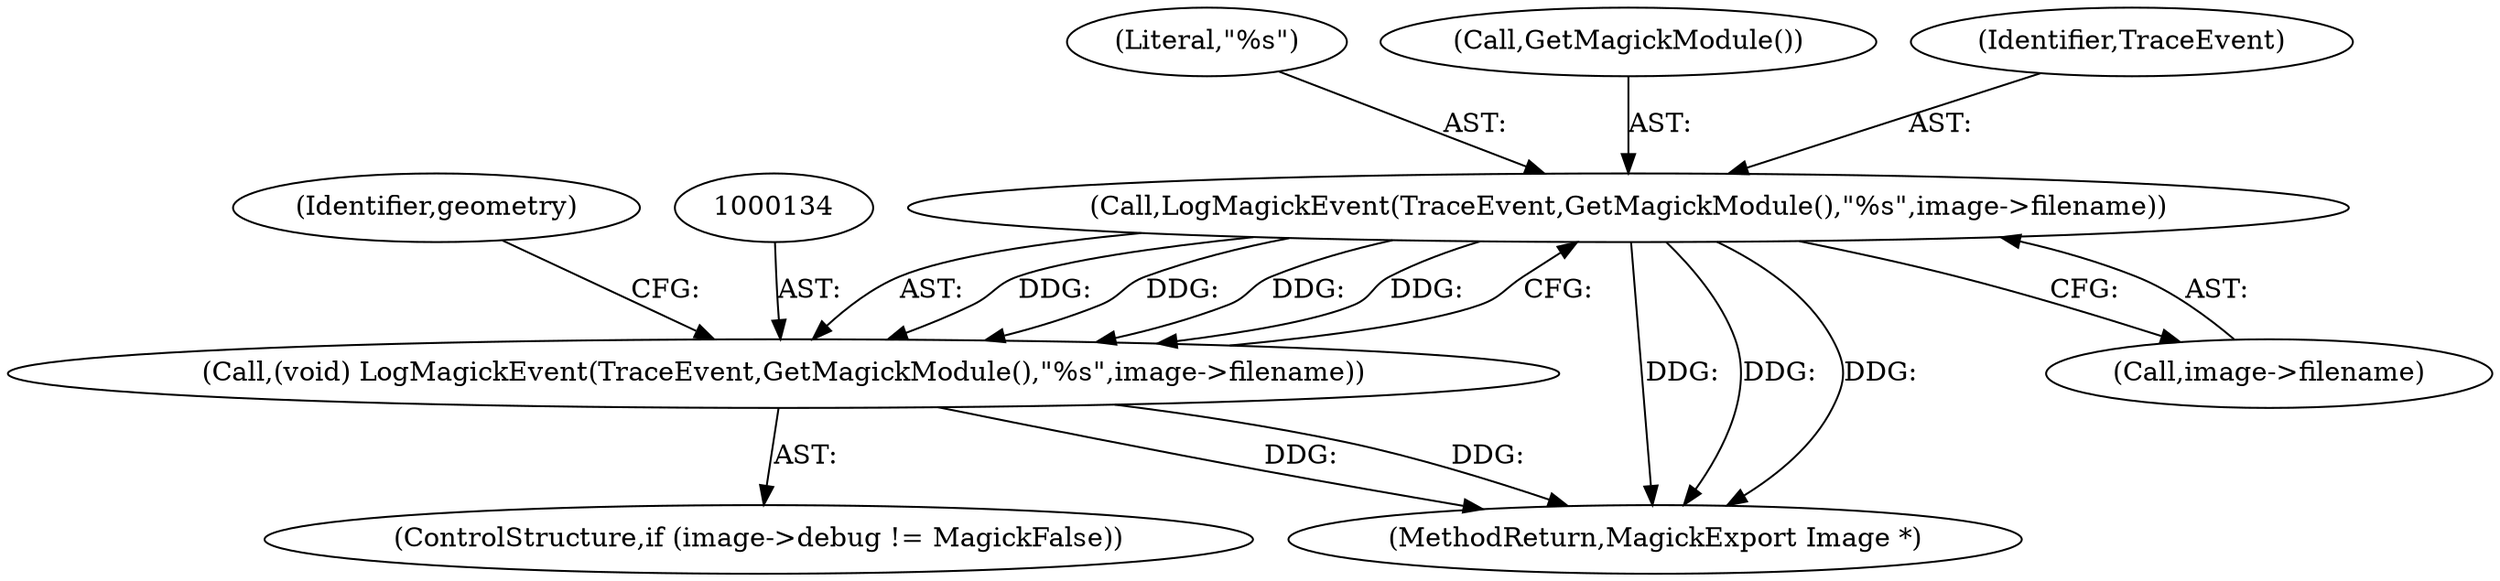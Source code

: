 digraph "0_ImageMagick_7b1cf5784b5bcd85aa9293ecf56769f68c037231@pointer" {
"1000135" [label="(Call,LogMagickEvent(TraceEvent,GetMagickModule(),\"%s\",image->filename))"];
"1000133" [label="(Call,(void) LogMagickEvent(TraceEvent,GetMagickModule(),\"%s\",image->filename))"];
"1000144" [label="(Identifier,geometry)"];
"1001142" [label="(MethodReturn,MagickExport Image *)"];
"1000138" [label="(Literal,\"%s\")"];
"1000127" [label="(ControlStructure,if (image->debug != MagickFalse))"];
"1000139" [label="(Call,image->filename)"];
"1000135" [label="(Call,LogMagickEvent(TraceEvent,GetMagickModule(),\"%s\",image->filename))"];
"1000137" [label="(Call,GetMagickModule())"];
"1000136" [label="(Identifier,TraceEvent)"];
"1000133" [label="(Call,(void) LogMagickEvent(TraceEvent,GetMagickModule(),\"%s\",image->filename))"];
"1000135" -> "1000133"  [label="AST: "];
"1000135" -> "1000139"  [label="CFG: "];
"1000136" -> "1000135"  [label="AST: "];
"1000137" -> "1000135"  [label="AST: "];
"1000138" -> "1000135"  [label="AST: "];
"1000139" -> "1000135"  [label="AST: "];
"1000133" -> "1000135"  [label="CFG: "];
"1000135" -> "1001142"  [label="DDG: "];
"1000135" -> "1001142"  [label="DDG: "];
"1000135" -> "1001142"  [label="DDG: "];
"1000135" -> "1000133"  [label="DDG: "];
"1000135" -> "1000133"  [label="DDG: "];
"1000135" -> "1000133"  [label="DDG: "];
"1000135" -> "1000133"  [label="DDG: "];
"1000133" -> "1000127"  [label="AST: "];
"1000134" -> "1000133"  [label="AST: "];
"1000144" -> "1000133"  [label="CFG: "];
"1000133" -> "1001142"  [label="DDG: "];
"1000133" -> "1001142"  [label="DDG: "];
}
